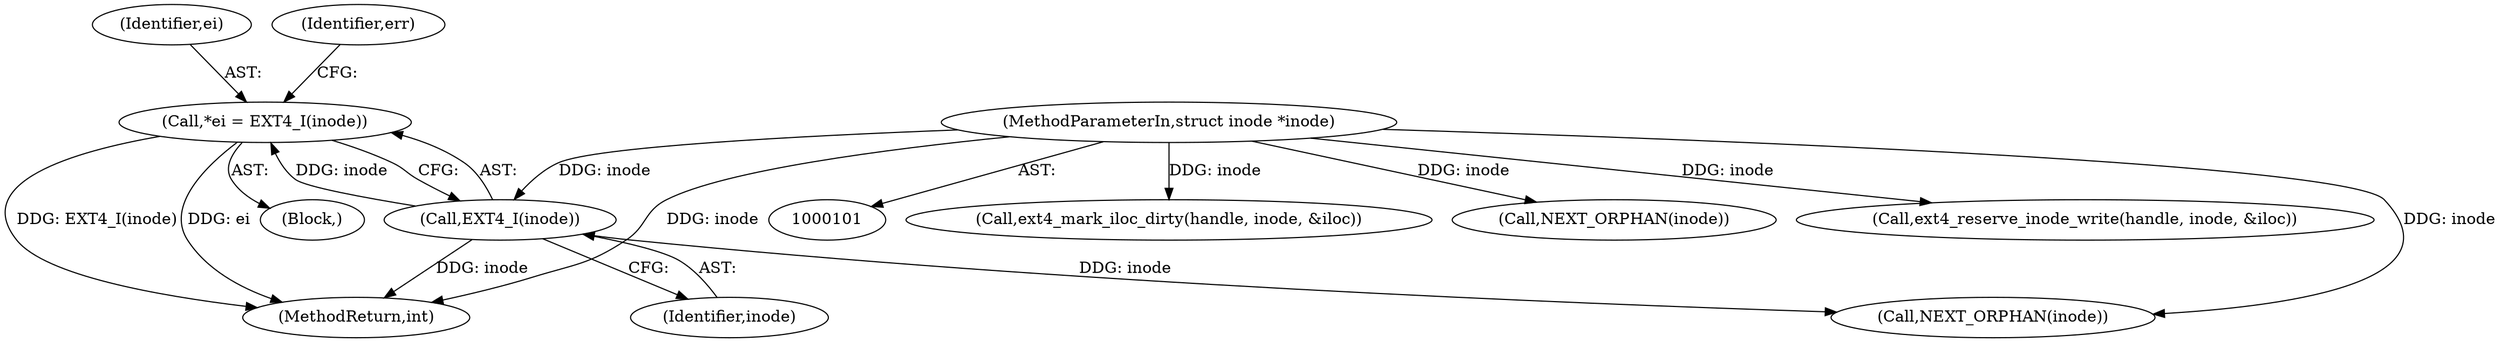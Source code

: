 digraph "0_linux_0e9a9a1ad619e7e987815d20262d36a2f95717ca@pointer" {
"1000107" [label="(Call,*ei = EXT4_I(inode))"];
"1000109" [label="(Call,EXT4_I(inode))"];
"1000103" [label="(MethodParameterIn,struct inode *inode)"];
"1000268" [label="(Call,ext4_mark_iloc_dirty(handle, inode, &iloc))"];
"1000263" [label="(Call,NEXT_ORPHAN(inode))"];
"1000104" [label="(Block,)"];
"1000107" [label="(Call,*ei = EXT4_I(inode))"];
"1000109" [label="(Call,EXT4_I(inode))"];
"1000145" [label="(Call,NEXT_ORPHAN(inode))"];
"1000110" [label="(Identifier,inode)"];
"1000103" [label="(MethodParameterIn,struct inode *inode)"];
"1000177" [label="(Call,ext4_reserve_inode_write(handle, inode, &iloc))"];
"1000108" [label="(Identifier,ei)"];
"1000116" [label="(Identifier,err)"];
"1000296" [label="(MethodReturn,int)"];
"1000107" -> "1000104"  [label="AST: "];
"1000107" -> "1000109"  [label="CFG: "];
"1000108" -> "1000107"  [label="AST: "];
"1000109" -> "1000107"  [label="AST: "];
"1000116" -> "1000107"  [label="CFG: "];
"1000107" -> "1000296"  [label="DDG: ei"];
"1000107" -> "1000296"  [label="DDG: EXT4_I(inode)"];
"1000109" -> "1000107"  [label="DDG: inode"];
"1000109" -> "1000110"  [label="CFG: "];
"1000110" -> "1000109"  [label="AST: "];
"1000109" -> "1000296"  [label="DDG: inode"];
"1000103" -> "1000109"  [label="DDG: inode"];
"1000109" -> "1000145"  [label="DDG: inode"];
"1000103" -> "1000101"  [label="AST: "];
"1000103" -> "1000296"  [label="DDG: inode"];
"1000103" -> "1000145"  [label="DDG: inode"];
"1000103" -> "1000177"  [label="DDG: inode"];
"1000103" -> "1000263"  [label="DDG: inode"];
"1000103" -> "1000268"  [label="DDG: inode"];
}
